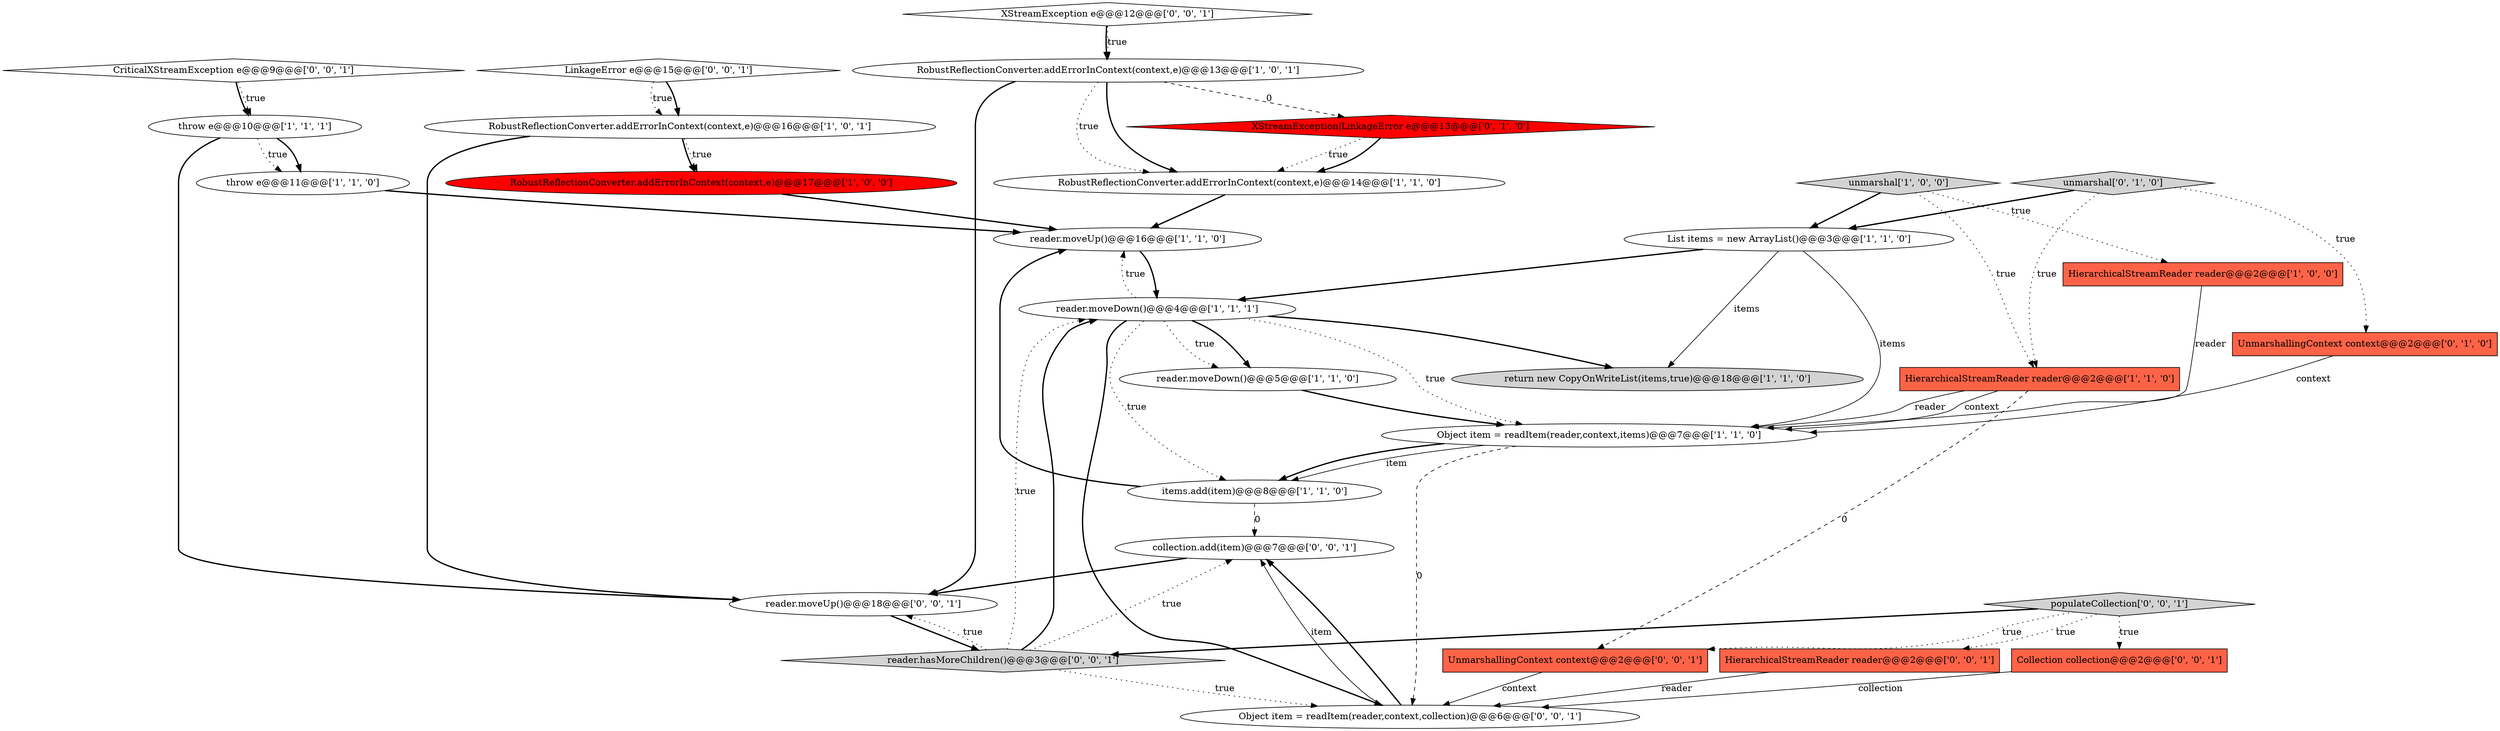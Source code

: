 digraph {
3 [style = filled, label = "RobustReflectionConverter.addErrorInContext(context,e)@@@13@@@['1', '0', '1']", fillcolor = white, shape = ellipse image = "AAA0AAABBB1BBB"];
9 [style = filled, label = "reader.moveUp()@@@16@@@['1', '1', '0']", fillcolor = white, shape = ellipse image = "AAA0AAABBB1BBB"];
14 [style = filled, label = "items.add(item)@@@8@@@['1', '1', '0']", fillcolor = white, shape = ellipse image = "AAA0AAABBB1BBB"];
8 [style = filled, label = "reader.moveDown()@@@5@@@['1', '1', '0']", fillcolor = white, shape = ellipse image = "AAA0AAABBB1BBB"];
10 [style = filled, label = "List items = new ArrayList()@@@3@@@['1', '1', '0']", fillcolor = white, shape = ellipse image = "AAA0AAABBB1BBB"];
24 [style = filled, label = "Object item = readItem(reader,context,collection)@@@6@@@['0', '0', '1']", fillcolor = white, shape = ellipse image = "AAA0AAABBB3BBB"];
13 [style = filled, label = "HierarchicalStreamReader reader@@@2@@@['1', '1', '0']", fillcolor = tomato, shape = box image = "AAA0AAABBB1BBB"];
22 [style = filled, label = "XStreamException e@@@12@@@['0', '0', '1']", fillcolor = white, shape = diamond image = "AAA0AAABBB3BBB"];
18 [style = filled, label = "XStreamException|LinkageError e@@@13@@@['0', '1', '0']", fillcolor = red, shape = diamond image = "AAA1AAABBB2BBB"];
1 [style = filled, label = "throw e@@@10@@@['1', '1', '1']", fillcolor = white, shape = ellipse image = "AAA0AAABBB1BBB"];
15 [style = filled, label = "throw e@@@11@@@['1', '1', '0']", fillcolor = white, shape = ellipse image = "AAA0AAABBB1BBB"];
29 [style = filled, label = "collection.add(item)@@@7@@@['0', '0', '1']", fillcolor = white, shape = ellipse image = "AAA0AAABBB3BBB"];
23 [style = filled, label = "HierarchicalStreamReader reader@@@2@@@['0', '0', '1']", fillcolor = tomato, shape = box image = "AAA0AAABBB3BBB"];
4 [style = filled, label = "RobustReflectionConverter.addErrorInContext(context,e)@@@16@@@['1', '0', '1']", fillcolor = white, shape = ellipse image = "AAA0AAABBB1BBB"];
19 [style = filled, label = "LinkageError e@@@15@@@['0', '0', '1']", fillcolor = white, shape = diamond image = "AAA0AAABBB3BBB"];
2 [style = filled, label = "unmarshal['1', '0', '0']", fillcolor = lightgray, shape = diamond image = "AAA0AAABBB1BBB"];
11 [style = filled, label = "RobustReflectionConverter.addErrorInContext(context,e)@@@17@@@['1', '0', '0']", fillcolor = red, shape = ellipse image = "AAA1AAABBB1BBB"];
12 [style = filled, label = "HierarchicalStreamReader reader@@@2@@@['1', '0', '0']", fillcolor = tomato, shape = box image = "AAA0AAABBB1BBB"];
25 [style = filled, label = "reader.moveUp()@@@18@@@['0', '0', '1']", fillcolor = white, shape = ellipse image = "AAA0AAABBB3BBB"];
6 [style = filled, label = "Object item = readItem(reader,context,items)@@@7@@@['1', '1', '0']", fillcolor = white, shape = ellipse image = "AAA0AAABBB1BBB"];
5 [style = filled, label = "return new CopyOnWriteList(items,true)@@@18@@@['1', '1', '0']", fillcolor = lightgray, shape = ellipse image = "AAA0AAABBB1BBB"];
21 [style = filled, label = "Collection collection@@@2@@@['0', '0', '1']", fillcolor = tomato, shape = box image = "AAA0AAABBB3BBB"];
7 [style = filled, label = "RobustReflectionConverter.addErrorInContext(context,e)@@@14@@@['1', '1', '0']", fillcolor = white, shape = ellipse image = "AAA0AAABBB1BBB"];
20 [style = filled, label = "populateCollection['0', '0', '1']", fillcolor = lightgray, shape = diamond image = "AAA0AAABBB3BBB"];
28 [style = filled, label = "reader.hasMoreChildren()@@@3@@@['0', '0', '1']", fillcolor = lightgray, shape = diamond image = "AAA0AAABBB3BBB"];
27 [style = filled, label = "UnmarshallingContext context@@@2@@@['0', '0', '1']", fillcolor = tomato, shape = box image = "AAA0AAABBB3BBB"];
0 [style = filled, label = "reader.moveDown()@@@4@@@['1', '1', '1']", fillcolor = white, shape = ellipse image = "AAA0AAABBB1BBB"];
26 [style = filled, label = "CriticalXStreamException e@@@9@@@['0', '0', '1']", fillcolor = white, shape = diamond image = "AAA0AAABBB3BBB"];
16 [style = filled, label = "unmarshal['0', '1', '0']", fillcolor = lightgray, shape = diamond image = "AAA0AAABBB2BBB"];
17 [style = filled, label = "UnmarshallingContext context@@@2@@@['0', '1', '0']", fillcolor = tomato, shape = box image = "AAA0AAABBB2BBB"];
10->5 [style = solid, label="items"];
24->29 [style = solid, label="item"];
3->7 [style = dotted, label="true"];
25->28 [style = bold, label=""];
18->7 [style = dotted, label="true"];
9->0 [style = bold, label=""];
4->25 [style = bold, label=""];
16->13 [style = dotted, label="true"];
13->6 [style = solid, label="reader"];
16->10 [style = bold, label=""];
3->25 [style = bold, label=""];
1->15 [style = bold, label=""];
28->25 [style = dotted, label="true"];
26->1 [style = bold, label=""];
16->17 [style = dotted, label="true"];
20->28 [style = bold, label=""];
3->18 [style = dashed, label="0"];
4->11 [style = dotted, label="true"];
20->27 [style = dotted, label="true"];
29->25 [style = bold, label=""];
23->24 [style = solid, label="reader"];
12->6 [style = solid, label="reader"];
8->6 [style = bold, label=""];
24->29 [style = bold, label=""];
20->21 [style = dotted, label="true"];
11->9 [style = bold, label=""];
2->10 [style = bold, label=""];
0->6 [style = dotted, label="true"];
10->6 [style = solid, label="items"];
6->14 [style = bold, label=""];
7->9 [style = bold, label=""];
28->0 [style = bold, label=""];
22->3 [style = bold, label=""];
0->8 [style = dotted, label="true"];
28->29 [style = dotted, label="true"];
27->24 [style = solid, label="context"];
28->0 [style = dotted, label="true"];
28->24 [style = dotted, label="true"];
13->27 [style = dashed, label="0"];
3->7 [style = bold, label=""];
19->4 [style = dotted, label="true"];
15->9 [style = bold, label=""];
6->24 [style = dashed, label="0"];
1->15 [style = dotted, label="true"];
0->24 [style = bold, label=""];
10->0 [style = bold, label=""];
26->1 [style = dotted, label="true"];
20->23 [style = dotted, label="true"];
0->8 [style = bold, label=""];
2->12 [style = dotted, label="true"];
22->3 [style = dotted, label="true"];
14->9 [style = bold, label=""];
0->14 [style = dotted, label="true"];
19->4 [style = bold, label=""];
21->24 [style = solid, label="collection"];
18->7 [style = bold, label=""];
4->11 [style = bold, label=""];
14->29 [style = dashed, label="0"];
0->9 [style = dotted, label="true"];
13->6 [style = solid, label="context"];
6->14 [style = solid, label="item"];
17->6 [style = solid, label="context"];
1->25 [style = bold, label=""];
2->13 [style = dotted, label="true"];
0->5 [style = bold, label=""];
}
